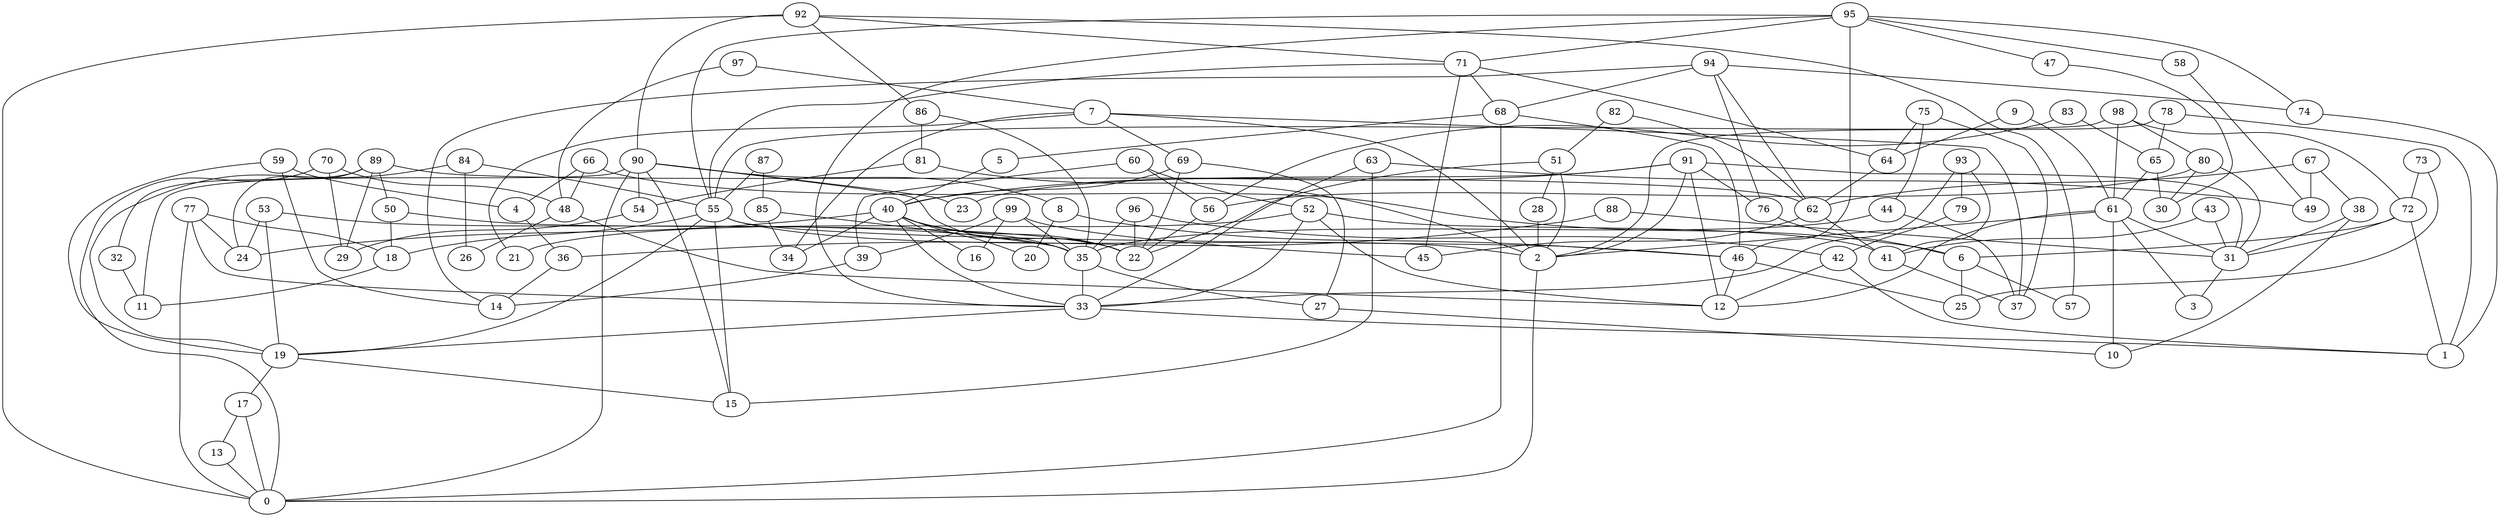 digraph GG_graph {

subgraph G_graph {
edge [color = black]
"83" -> "65" [dir = none]
"83" -> "56" [dir = none]
"32" -> "11" [dir = none]
"54" -> "29" [dir = none]
"18" -> "11" [dir = none]
"84" -> "55" [dir = none]
"84" -> "26" [dir = none]
"84" -> "19" [dir = none]
"58" -> "49" [dir = none]
"5" -> "40" [dir = none]
"80" -> "56" [dir = none]
"80" -> "31" [dir = none]
"80" -> "30" [dir = none]
"98" -> "72" [dir = none]
"98" -> "61" [dir = none]
"98" -> "55" [dir = none]
"98" -> "80" [dir = none]
"40" -> "24" [dir = none]
"40" -> "16" [dir = none]
"40" -> "33" [dir = none]
"40" -> "22" [dir = none]
"40" -> "34" [dir = none]
"40" -> "20" [dir = none]
"40" -> "35" [dir = none]
"78" -> "2" [dir = none]
"78" -> "1" [dir = none]
"78" -> "65" [dir = none]
"27" -> "10" [dir = none]
"44" -> "35" [dir = none]
"44" -> "37" [dir = none]
"53" -> "19" [dir = none]
"53" -> "35" [dir = none]
"53" -> "24" [dir = none]
"86" -> "35" [dir = none]
"86" -> "81" [dir = none]
"35" -> "27" [dir = none]
"35" -> "33" [dir = none]
"8" -> "20" [dir = none]
"8" -> "46" [dir = none]
"89" -> "32" [dir = none]
"89" -> "24" [dir = none]
"89" -> "50" [dir = none]
"89" -> "62" [dir = none]
"89" -> "29" [dir = none]
"59" -> "4" [dir = none]
"59" -> "14" [dir = none]
"59" -> "19" [dir = none]
"50" -> "18" [dir = none]
"50" -> "22" [dir = none]
"67" -> "49" [dir = none]
"67" -> "62" [dir = none]
"67" -> "38" [dir = none]
"72" -> "1" [dir = none]
"72" -> "6" [dir = none]
"72" -> "31" [dir = none]
"38" -> "10" [dir = none]
"38" -> "31" [dir = none]
"61" -> "3" [dir = none]
"61" -> "12" [dir = none]
"61" -> "2" [dir = none]
"61" -> "31" [dir = none]
"61" -> "10" [dir = none]
"52" -> "21" [dir = none]
"52" -> "12" [dir = none]
"52" -> "33" [dir = none]
"52" -> "41" [dir = none]
"77" -> "18" [dir = none]
"77" -> "33" [dir = none]
"77" -> "0" [dir = none]
"77" -> "24" [dir = none]
"4" -> "36" [dir = none]
"2" -> "0" [dir = none]
"90" -> "8" [dir = none]
"90" -> "15" [dir = none]
"90" -> "0" [dir = none]
"90" -> "22" [dir = none]
"90" -> "23" [dir = none]
"90" -> "11" [dir = none]
"90" -> "54" [dir = none]
"9" -> "61" [dir = none]
"9" -> "64" [dir = none]
"93" -> "41" [dir = none]
"93" -> "33" [dir = none]
"93" -> "79" [dir = none]
"47" -> "30" [dir = none]
"43" -> "41" [dir = none]
"43" -> "31" [dir = none]
"96" -> "35" [dir = none]
"96" -> "22" [dir = none]
"96" -> "42" [dir = none]
"94" -> "76" [dir = none]
"94" -> "14" [dir = none]
"94" -> "62" [dir = none]
"94" -> "68" [dir = none]
"94" -> "74" [dir = none]
"41" -> "37" [dir = none]
"28" -> "2" [dir = none]
"42" -> "1" [dir = none]
"42" -> "12" [dir = none]
"79" -> "42" [dir = none]
"56" -> "22" [dir = none]
"99" -> "45" [dir = none]
"99" -> "35" [dir = none]
"99" -> "16" [dir = none]
"99" -> "39" [dir = none]
"60" -> "39" [dir = none]
"60" -> "52" [dir = none]
"60" -> "56" [dir = none]
"39" -> "14" [dir = none]
"31" -> "3" [dir = none]
"88" -> "31" [dir = none]
"88" -> "36" [dir = none]
"36" -> "14" [dir = none]
"76" -> "6" [dir = none]
"68" -> "5" [dir = none]
"68" -> "0" [dir = none]
"68" -> "46" [dir = none]
"73" -> "72" [dir = none]
"73" -> "25" [dir = none]
"85" -> "35" [dir = none]
"85" -> "34" [dir = none]
"75" -> "44" [dir = none]
"75" -> "64" [dir = none]
"75" -> "37" [dir = none]
"17" -> "0" [dir = none]
"17" -> "13" [dir = none]
"46" -> "12" [dir = none]
"46" -> "25" [dir = none]
"91" -> "31" [dir = none]
"91" -> "23" [dir = none]
"91" -> "40" [dir = none]
"91" -> "12" [dir = none]
"91" -> "2" [dir = none]
"91" -> "76" [dir = none]
"74" -> "1" [dir = none]
"13" -> "0" [dir = none]
"70" -> "48" [dir = none]
"70" -> "0" [dir = none]
"70" -> "29" [dir = none]
"66" -> "48" [dir = none]
"66" -> "6" [dir = none]
"66" -> "4" [dir = none]
"87" -> "55" [dir = none]
"87" -> "85" [dir = none]
"55" -> "19" [dir = none]
"55" -> "2" [dir = none]
"55" -> "15" [dir = none]
"55" -> "46" [dir = none]
"55" -> "18" [dir = none]
"62" -> "41" [dir = none]
"62" -> "45" [dir = none]
"64" -> "62" [dir = none]
"97" -> "7" [dir = none]
"97" -> "48" [dir = none]
"48" -> "12" [dir = none]
"48" -> "26" [dir = none]
"51" -> "2" [dir = none]
"51" -> "22" [dir = none]
"51" -> "28" [dir = none]
"92" -> "86" [dir = none]
"92" -> "71" [dir = none]
"92" -> "90" [dir = none]
"92" -> "0" [dir = none]
"92" -> "57" [dir = none]
"71" -> "55" [dir = none]
"71" -> "64" [dir = none]
"71" -> "45" [dir = none]
"71" -> "68" [dir = none]
"81" -> "54" [dir = none]
"81" -> "2" [dir = none]
"69" -> "22" [dir = none]
"69" -> "40" [dir = none]
"69" -> "27" [dir = none]
"19" -> "15" [dir = none]
"19" -> "17" [dir = none]
"95" -> "47" [dir = none]
"95" -> "58" [dir = none]
"95" -> "74" [dir = none]
"95" -> "46" [dir = none]
"95" -> "33" [dir = none]
"95" -> "55" [dir = none]
"95" -> "71" [dir = none]
"82" -> "51" [dir = none]
"82" -> "62" [dir = none]
"33" -> "19" [dir = none]
"33" -> "1" [dir = none]
"6" -> "57" [dir = none]
"6" -> "25" [dir = none]
"63" -> "15" [dir = none]
"63" -> "33" [dir = none]
"63" -> "49" [dir = none]
"65" -> "30" [dir = none]
"65" -> "61" [dir = none]
"7" -> "69" [dir = none]
"7" -> "2" [dir = none]
"7" -> "37" [dir = none]
"7" -> "21" [dir = none]
"7" -> "34" [dir = none]
}

}
